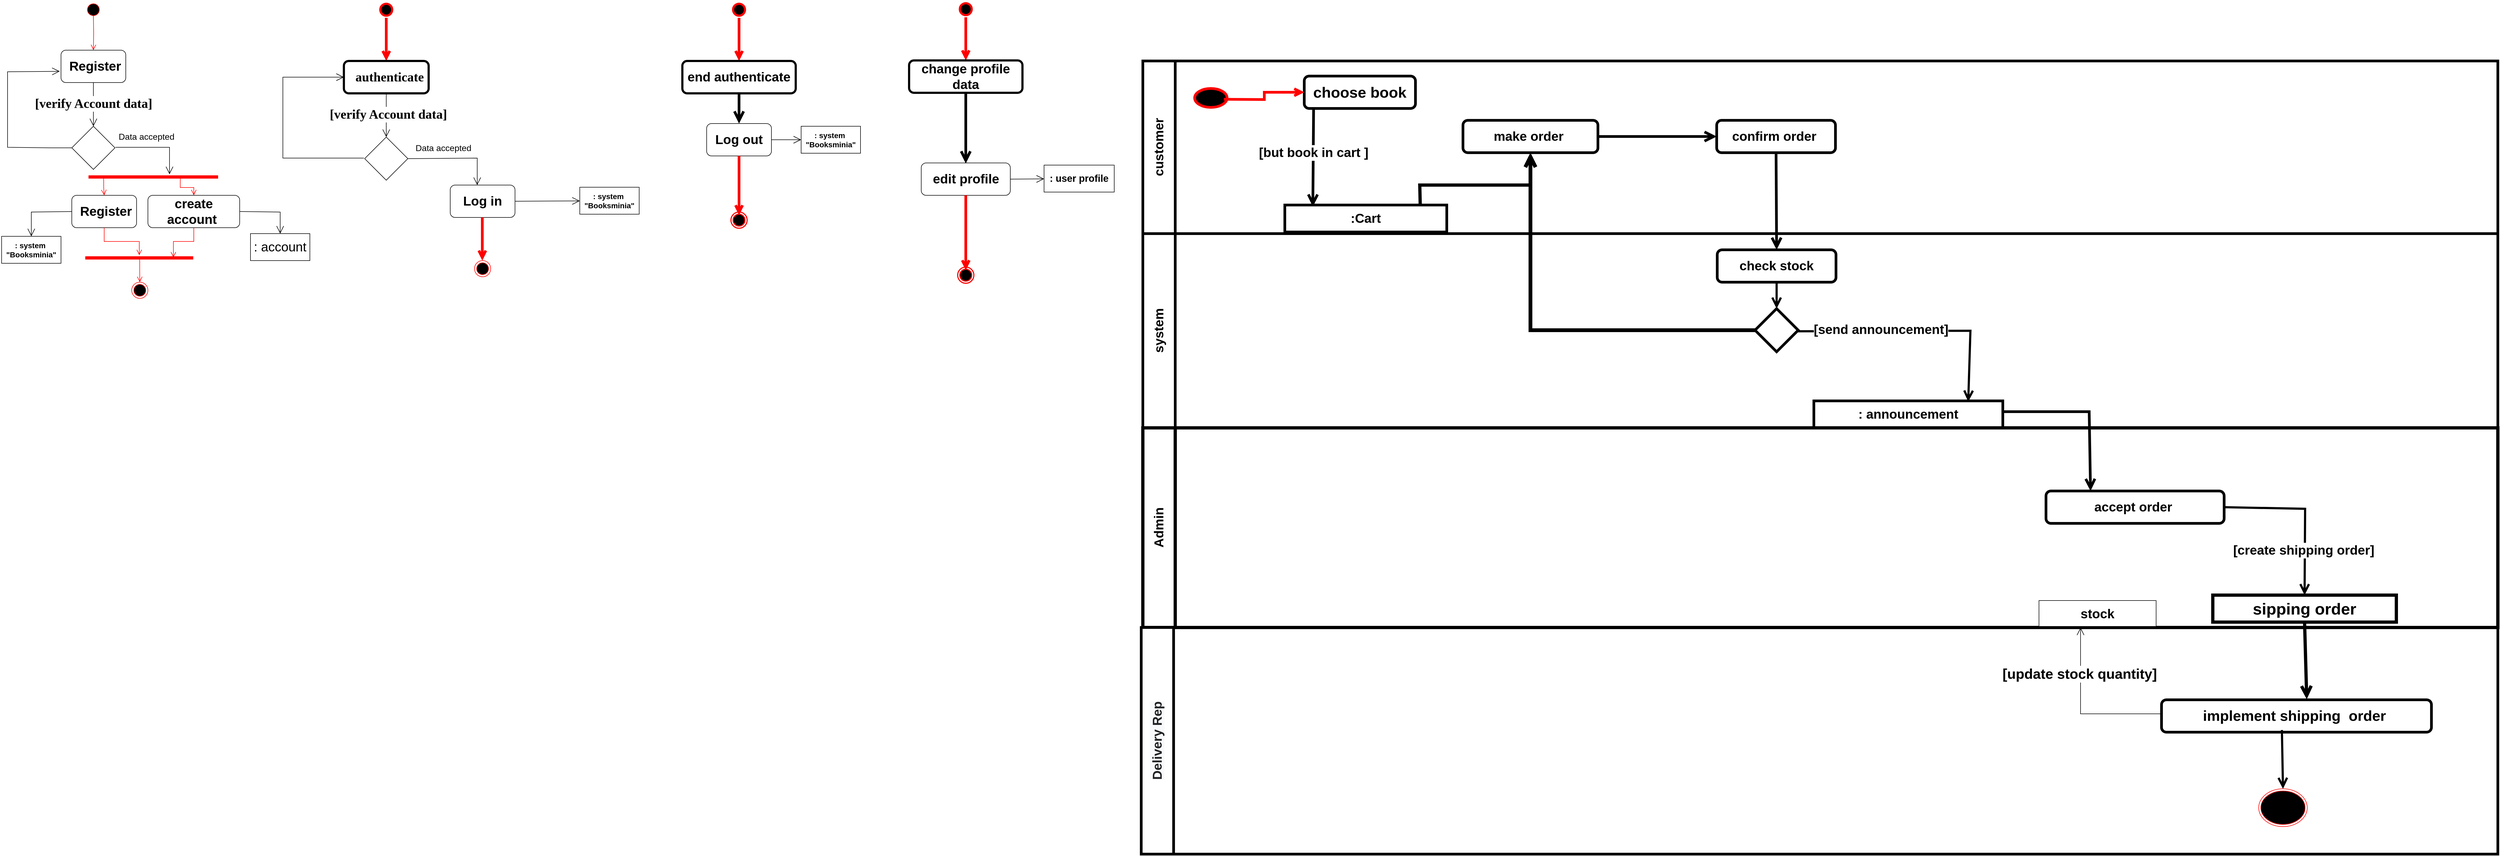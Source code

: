 <mxfile version="22.1.11" type="device">
  <diagram name="Page-1" id="DQXv4lm24J1OsD0J9Lax">
    <mxGraphModel dx="2625" dy="1413" grid="1" gridSize="10" guides="1" tooltips="1" connect="1" arrows="1" fold="1" page="1" pageScale="1" pageWidth="850" pageHeight="1100" math="0" shadow="0">
      <root>
        <mxCell id="0" />
        <mxCell id="1" parent="0" />
        <mxCell id="iGigMvfVMRgQPjahFkDG-3" value="" style="ellipse;html=1;shape=startState;fillColor=#000000;strokeColor=#ff0000;" vertex="1" parent="1">
          <mxGeometry x="464" y="80" width="30" height="30" as="geometry" />
        </mxCell>
        <mxCell id="iGigMvfVMRgQPjahFkDG-4" value="" style="edgeStyle=orthogonalEdgeStyle;html=1;verticalAlign=bottom;endArrow=open;endSize=8;strokeColor=#ff0000;rounded=0;entryX=0.5;entryY=0;entryDx=0;entryDy=0;" edge="1" parent="1" target="iGigMvfVMRgQPjahFkDG-5">
          <mxGeometry relative="1" as="geometry">
            <mxPoint x="479" y="166" as="targetPoint" />
            <mxPoint x="479" y="106" as="sourcePoint" />
          </mxGeometry>
        </mxCell>
        <mxCell id="iGigMvfVMRgQPjahFkDG-5" value="&amp;nbsp;&lt;b style=&quot;border-color: var(--border-color);&quot;&gt;&amp;nbsp;&lt;font style=&quot;font-size: 24px;&quot;&gt;Register&lt;/font&gt;&lt;/b&gt;" style="rounded=1;whiteSpace=wrap;html=1;" vertex="1" parent="1">
          <mxGeometry x="419" y="170" width="120" height="60" as="geometry" />
        </mxCell>
        <mxCell id="iGigMvfVMRgQPjahFkDG-7" value="" style="endArrow=open;endFill=1;endSize=12;html=1;rounded=0;" edge="1" parent="1" source="iGigMvfVMRgQPjahFkDG-5" target="iGigMvfVMRgQPjahFkDG-8">
          <mxGeometry width="160" relative="1" as="geometry">
            <mxPoint x="240" y="230" as="sourcePoint" />
            <mxPoint x="480" y="330" as="targetPoint" />
          </mxGeometry>
        </mxCell>
        <mxCell id="iGigMvfVMRgQPjahFkDG-9" value="&lt;b style=&quot;border-color: var(--border-color); font-size: 12px; background-color: rgb(251, 251, 251); font-family: &amp;quot;Times New Roman&amp;quot;;&quot;&gt;&lt;font style=&quot;border-color: var(--border-color); font-size: 24px;&quot;&gt;[verify Account data]&lt;/font&gt;&lt;/b&gt;" style="edgeLabel;html=1;align=center;verticalAlign=middle;resizable=0;points=[];" vertex="1" connectable="0" parent="iGigMvfVMRgQPjahFkDG-7">
          <mxGeometry x="-0.037" relative="1" as="geometry">
            <mxPoint as="offset" />
          </mxGeometry>
        </mxCell>
        <mxCell id="iGigMvfVMRgQPjahFkDG-8" value="" style="rhombus;whiteSpace=wrap;html=1;" vertex="1" parent="1">
          <mxGeometry x="439" y="311" width="80" height="80" as="geometry" />
        </mxCell>
        <mxCell id="iGigMvfVMRgQPjahFkDG-12" value="" style="endArrow=open;endFill=1;endSize=12;html=1;rounded=0;" edge="1" parent="1">
          <mxGeometry width="160" relative="1" as="geometry">
            <mxPoint x="520" y="350" as="sourcePoint" />
            <mxPoint x="620" y="400" as="targetPoint" />
            <Array as="points">
              <mxPoint x="620" y="350" />
            </Array>
          </mxGeometry>
        </mxCell>
        <mxCell id="iGigMvfVMRgQPjahFkDG-13" value="&lt;font size=&quot;3&quot;&gt;Data accepted&lt;/font&gt;" style="edgeLabel;html=1;align=center;verticalAlign=middle;resizable=0;points=[];" vertex="1" connectable="0" parent="iGigMvfVMRgQPjahFkDG-12">
          <mxGeometry x="-0.376" y="3" relative="1" as="geometry">
            <mxPoint x="10" y="-17" as="offset" />
          </mxGeometry>
        </mxCell>
        <mxCell id="iGigMvfVMRgQPjahFkDG-15" value="" style="endArrow=open;endFill=1;endSize=12;html=1;rounded=0;exitX=0;exitY=0.5;exitDx=0;exitDy=0;entryX=-0.02;entryY=0.653;entryDx=0;entryDy=0;entryPerimeter=0;" edge="1" parent="1" source="iGigMvfVMRgQPjahFkDG-8" target="iGigMvfVMRgQPjahFkDG-5">
          <mxGeometry width="160" relative="1" as="geometry">
            <mxPoint x="389" y="361" as="sourcePoint" />
            <mxPoint x="320" y="190" as="targetPoint" />
            <Array as="points">
              <mxPoint x="400" y="351" />
              <mxPoint x="320" y="350" />
              <mxPoint x="320" y="210" />
            </Array>
          </mxGeometry>
        </mxCell>
        <mxCell id="iGigMvfVMRgQPjahFkDG-18" value="" style="shape=line;html=1;strokeWidth=6;strokeColor=#ff0000;" vertex="1" parent="1">
          <mxGeometry x="470" y="400" width="240" height="10" as="geometry" />
        </mxCell>
        <mxCell id="iGigMvfVMRgQPjahFkDG-21" value="" style="edgeStyle=orthogonalEdgeStyle;html=1;verticalAlign=bottom;endArrow=open;endSize=8;strokeColor=#ff0000;rounded=0;exitX=0.708;exitY=0.8;exitDx=0;exitDy=0;exitPerimeter=0;entryX=0.5;entryY=0;entryDx=0;entryDy=0;" edge="1" source="iGigMvfVMRgQPjahFkDG-18" parent="1" target="iGigMvfVMRgQPjahFkDG-27">
          <mxGeometry relative="1" as="geometry">
            <mxPoint x="640" y="470" as="targetPoint" />
            <mxPoint x="640" y="410" as="sourcePoint" />
            <Array as="points" />
          </mxGeometry>
        </mxCell>
        <mxCell id="iGigMvfVMRgQPjahFkDG-24" value="" style="edgeStyle=orthogonalEdgeStyle;html=1;verticalAlign=bottom;endArrow=open;endSize=8;strokeColor=#ff0000;rounded=0;exitX=0.117;exitY=0.303;exitDx=0;exitDy=0;exitPerimeter=0;" edge="1" parent="1" source="iGigMvfVMRgQPjahFkDG-18" target="iGigMvfVMRgQPjahFkDG-28">
          <mxGeometry relative="1" as="geometry">
            <mxPoint x="512" y="468" as="targetPoint" />
            <mxPoint x="512" y="408" as="sourcePoint" />
          </mxGeometry>
        </mxCell>
        <mxCell id="iGigMvfVMRgQPjahFkDG-26" value="&lt;font style=&quot;font-size: 24px;&quot;&gt;: account&lt;/font&gt;" style="html=1;whiteSpace=wrap;" vertex="1" parent="1">
          <mxGeometry x="770" y="510" width="110" height="50" as="geometry" />
        </mxCell>
        <mxCell id="iGigMvfVMRgQPjahFkDG-27" value="&lt;font style=&quot;font-size: 24px;&quot;&gt;&lt;b&gt;create account&amp;nbsp;&lt;/b&gt;&lt;/font&gt;" style="rounded=1;whiteSpace=wrap;html=1;" vertex="1" parent="1">
          <mxGeometry x="580" y="439" width="170" height="60" as="geometry" />
        </mxCell>
        <mxCell id="iGigMvfVMRgQPjahFkDG-28" value="&amp;nbsp;&lt;b style=&quot;border-color: var(--border-color);&quot;&gt;&amp;nbsp;&lt;font style=&quot;border-color: var(--border-color); font-size: 24px;&quot;&gt;Register&lt;/font&gt;&lt;/b&gt;" style="rounded=1;whiteSpace=wrap;html=1;" vertex="1" parent="1">
          <mxGeometry x="439" y="439" width="120" height="60" as="geometry" />
        </mxCell>
        <mxCell id="iGigMvfVMRgQPjahFkDG-29" value="" style="endArrow=open;endFill=1;endSize=12;html=1;rounded=0;exitX=1;exitY=0.5;exitDx=0;exitDy=0;entryX=0.5;entryY=0;entryDx=0;entryDy=0;" edge="1" parent="1" source="iGigMvfVMRgQPjahFkDG-27" target="iGigMvfVMRgQPjahFkDG-26">
          <mxGeometry width="160" relative="1" as="geometry">
            <mxPoint x="720" y="460" as="sourcePoint" />
            <mxPoint x="880" y="470" as="targetPoint" />
            <Array as="points">
              <mxPoint x="825" y="470" />
            </Array>
          </mxGeometry>
        </mxCell>
        <mxCell id="iGigMvfVMRgQPjahFkDG-30" value="&lt;b&gt;&lt;font style=&quot;font-size: 14px;&quot;&gt;: system&amp;nbsp;&lt;br&gt;&quot;Booksminia&quot;&lt;/font&gt;&lt;/b&gt;" style="html=1;whiteSpace=wrap;" vertex="1" parent="1">
          <mxGeometry x="309" y="515" width="110" height="50" as="geometry" />
        </mxCell>
        <mxCell id="iGigMvfVMRgQPjahFkDG-31" value="" style="endArrow=open;endFill=1;endSize=12;html=1;rounded=0;exitX=0;exitY=0.5;exitDx=0;exitDy=0;entryX=0.5;entryY=0;entryDx=0;entryDy=0;" edge="1" parent="1" source="iGigMvfVMRgQPjahFkDG-28" target="iGigMvfVMRgQPjahFkDG-30">
          <mxGeometry width="160" relative="1" as="geometry">
            <mxPoint x="240" y="450" as="sourcePoint" />
            <mxPoint x="400" y="450" as="targetPoint" />
            <Array as="points">
              <mxPoint x="364" y="470" />
            </Array>
          </mxGeometry>
        </mxCell>
        <mxCell id="iGigMvfVMRgQPjahFkDG-32" value="" style="shape=line;html=1;strokeWidth=6;strokeColor=#ff0000;" vertex="1" parent="1">
          <mxGeometry x="464" y="550" width="200" height="10" as="geometry" />
        </mxCell>
        <mxCell id="iGigMvfVMRgQPjahFkDG-33" value="" style="edgeStyle=orthogonalEdgeStyle;html=1;verticalAlign=bottom;endArrow=open;endSize=8;strokeColor=#ff0000;rounded=0;exitX=0.5;exitY=1;exitDx=0;exitDy=0;" edge="1" source="iGigMvfVMRgQPjahFkDG-28" parent="1" target="iGigMvfVMRgQPjahFkDG-32">
          <mxGeometry relative="1" as="geometry">
            <mxPoint x="500" y="575" as="targetPoint" />
            <mxPoint x="500" y="505" as="sourcePoint" />
          </mxGeometry>
        </mxCell>
        <mxCell id="iGigMvfVMRgQPjahFkDG-35" value="" style="edgeStyle=orthogonalEdgeStyle;html=1;verticalAlign=bottom;endArrow=open;endSize=8;strokeColor=#ff0000;rounded=0;entryX=0.816;entryY=0.421;entryDx=0;entryDy=0;entryPerimeter=0;" edge="1" parent="1" source="iGigMvfVMRgQPjahFkDG-27" target="iGigMvfVMRgQPjahFkDG-32">
          <mxGeometry relative="1" as="geometry">
            <mxPoint x="630" y="575" as="targetPoint" />
            <mxPoint x="630" y="505" as="sourcePoint" />
          </mxGeometry>
        </mxCell>
        <mxCell id="iGigMvfVMRgQPjahFkDG-36" value="" style="edgeStyle=orthogonalEdgeStyle;html=1;verticalAlign=bottom;endArrow=open;endSize=8;strokeColor=#ff0000;rounded=0;entryX=0.5;entryY=0;entryDx=0;entryDy=0;exitX=0.504;exitY=0.421;exitDx=0;exitDy=0;exitPerimeter=0;" edge="1" parent="1" source="iGigMvfVMRgQPjahFkDG-32" target="iGigMvfVMRgQPjahFkDG-37">
          <mxGeometry relative="1" as="geometry">
            <mxPoint x="564" y="630" as="targetPoint" />
            <mxPoint x="584" y="580" as="sourcePoint" />
          </mxGeometry>
        </mxCell>
        <mxCell id="iGigMvfVMRgQPjahFkDG-37" value="" style="ellipse;html=1;shape=endState;fillColor=#000000;strokeColor=#ff0000;" vertex="1" parent="1">
          <mxGeometry x="550" y="600" width="30" height="30" as="geometry" />
        </mxCell>
        <mxCell id="iGigMvfVMRgQPjahFkDG-38" value="" style="ellipse;html=1;shape=startState;fillColor=#000000;strokeColor=#ff0000;strokeWidth=4;" vertex="1" parent="1">
          <mxGeometry x="1006.5" y="80" width="30" height="30" as="geometry" />
        </mxCell>
        <mxCell id="iGigMvfVMRgQPjahFkDG-39" value="" style="edgeStyle=orthogonalEdgeStyle;html=1;verticalAlign=bottom;endArrow=open;endSize=8;strokeColor=#ff0000;rounded=0;strokeWidth=5;exitX=0.5;exitY=1;exitDx=0;exitDy=0;" edge="1" source="iGigMvfVMRgQPjahFkDG-38" parent="1" target="iGigMvfVMRgQPjahFkDG-41">
          <mxGeometry relative="1" as="geometry">
            <mxPoint x="1003" y="190" as="targetPoint" />
            <mxPoint x="1003" y="130" as="sourcePoint" />
          </mxGeometry>
        </mxCell>
        <mxCell id="iGigMvfVMRgQPjahFkDG-41" value="&lt;font style=&quot;font-size: 24px;&quot;&gt;&amp;nbsp;&lt;b style=&quot;border-color: var(--border-color);&quot;&gt;&lt;span style=&quot;border-color: var(--border-color); font-family: &amp;quot;Times New Roman&amp;quot;; letter-spacing: 0pt;&quot;&gt;&amp;nbsp;&lt;/span&gt;&lt;/b&gt;&lt;b style=&quot;border-color: var(--border-color);&quot;&gt;&lt;span style=&quot;border-color: var(--border-color); font-family: &amp;quot;Times New Roman&amp;quot;; letter-spacing: 0pt;&quot;&gt;authenticate&lt;/span&gt;&lt;/b&gt;&lt;/font&gt;" style="rounded=1;whiteSpace=wrap;html=1;strokeWidth=4;" vertex="1" parent="1">
          <mxGeometry x="943" y="190" width="157" height="60" as="geometry" />
        </mxCell>
        <mxCell id="iGigMvfVMRgQPjahFkDG-42" value="&lt;font style=&quot;font-size: 24px;&quot;&gt;&lt;b&gt;Log in&lt;/b&gt;&lt;/font&gt;" style="rounded=1;whiteSpace=wrap;html=1;" vertex="1" parent="1">
          <mxGeometry x="1140" y="420" width="120" height="60" as="geometry" />
        </mxCell>
        <mxCell id="iGigMvfVMRgQPjahFkDG-45" value="" style="rhombus;whiteSpace=wrap;html=1;" vertex="1" parent="1">
          <mxGeometry x="981.5" y="331" width="80" height="80" as="geometry" />
        </mxCell>
        <mxCell id="iGigMvfVMRgQPjahFkDG-46" value="" style="endArrow=open;endFill=1;endSize=12;html=1;rounded=0;exitX=1;exitY=0.5;exitDx=0;exitDy=0;" edge="1" parent="1" source="iGigMvfVMRgQPjahFkDG-45">
          <mxGeometry width="160" relative="1" as="geometry">
            <mxPoint x="1090" y="370.0" as="sourcePoint" />
            <mxPoint x="1190" y="420.0" as="targetPoint" />
            <Array as="points">
              <mxPoint x="1190" y="370.0" />
            </Array>
          </mxGeometry>
        </mxCell>
        <mxCell id="iGigMvfVMRgQPjahFkDG-47" value="&lt;font size=&quot;3&quot;&gt;Data accepted&lt;/font&gt;" style="edgeLabel;html=1;align=center;verticalAlign=middle;resizable=0;points=[];" vertex="1" connectable="0" parent="iGigMvfVMRgQPjahFkDG-46">
          <mxGeometry x="-0.376" y="3" relative="1" as="geometry">
            <mxPoint x="10" y="-17" as="offset" />
          </mxGeometry>
        </mxCell>
        <mxCell id="iGigMvfVMRgQPjahFkDG-51" value="&lt;b&gt;&lt;font style=&quot;font-size: 14px;&quot;&gt;: system&amp;nbsp;&lt;br&gt;&quot;Booksminia&quot;&lt;/font&gt;&lt;/b&gt;" style="html=1;whiteSpace=wrap;" vertex="1" parent="1">
          <mxGeometry x="1380" y="424.0" width="110" height="50" as="geometry" />
        </mxCell>
        <mxCell id="iGigMvfVMRgQPjahFkDG-52" value="" style="endArrow=open;endFill=1;endSize=12;html=1;rounded=0;exitX=1;exitY=0.5;exitDx=0;exitDy=0;" edge="1" parent="1" source="iGigMvfVMRgQPjahFkDG-42" target="iGigMvfVMRgQPjahFkDG-51">
          <mxGeometry width="160" relative="1" as="geometry">
            <mxPoint x="750" y="549" as="sourcePoint" />
            <mxPoint x="961" y="485.59" as="targetPoint" />
            <Array as="points" />
          </mxGeometry>
        </mxCell>
        <mxCell id="iGigMvfVMRgQPjahFkDG-57" value="" style="ellipse;html=1;shape=endState;fillColor=#000000;strokeColor=#ff0000;" vertex="1" parent="1">
          <mxGeometry x="1185" y="560.0" width="30" height="30" as="geometry" />
        </mxCell>
        <mxCell id="iGigMvfVMRgQPjahFkDG-59" value="" style="endArrow=open;endFill=1;endSize=12;html=1;rounded=0;exitX=0.5;exitY=1;exitDx=0;exitDy=0;entryX=0.5;entryY=0;entryDx=0;entryDy=0;" edge="1" parent="1" source="iGigMvfVMRgQPjahFkDG-41" target="iGigMvfVMRgQPjahFkDG-45">
          <mxGeometry width="160" relative="1" as="geometry">
            <mxPoint x="670" y="380" as="sourcePoint" />
            <mxPoint x="830" y="380" as="targetPoint" />
          </mxGeometry>
        </mxCell>
        <mxCell id="iGigMvfVMRgQPjahFkDG-60" value="&lt;b style=&quot;border-color: var(--border-color); font-size: 12px; background-color: rgb(251, 251, 251); font-family: &amp;quot;Times New Roman&amp;quot;;&quot;&gt;&lt;font style=&quot;border-color: var(--border-color); font-size: 24px;&quot;&gt;[verify Account data]&lt;/font&gt;&lt;/b&gt;" style="edgeLabel;html=1;align=center;verticalAlign=middle;resizable=0;points=[];" vertex="1" connectable="0" parent="iGigMvfVMRgQPjahFkDG-59">
          <mxGeometry x="-0.025" y="3" relative="1" as="geometry">
            <mxPoint y="-1" as="offset" />
          </mxGeometry>
        </mxCell>
        <mxCell id="iGigMvfVMRgQPjahFkDG-61" value="" style="edgeStyle=orthogonalEdgeStyle;html=1;verticalAlign=bottom;endArrow=open;endSize=8;strokeColor=#ff0000;rounded=0;strokeWidth=5;exitX=0.5;exitY=1;exitDx=0;exitDy=0;" edge="1" parent="1">
          <mxGeometry relative="1" as="geometry">
            <mxPoint x="1199.41" y="560" as="targetPoint" />
            <mxPoint x="1199.41" y="480" as="sourcePoint" />
          </mxGeometry>
        </mxCell>
        <mxCell id="iGigMvfVMRgQPjahFkDG-62" value="" style="endArrow=open;endFill=1;endSize=12;html=1;rounded=0;entryX=0;entryY=0.5;entryDx=0;entryDy=0;" edge="1" parent="1" target="iGigMvfVMRgQPjahFkDG-41">
          <mxGeometry width="160" relative="1" as="geometry">
            <mxPoint x="980" y="370" as="sourcePoint" />
            <mxPoint x="880" y="490" as="targetPoint" />
            <Array as="points">
              <mxPoint x="830" y="370" />
              <mxPoint x="830" y="220" />
            </Array>
          </mxGeometry>
        </mxCell>
        <mxCell id="iGigMvfVMRgQPjahFkDG-63" value="" style="ellipse;html=1;shape=startState;fillColor=#000000;strokeColor=#ff0000;strokeWidth=4;" vertex="1" parent="1">
          <mxGeometry x="1660" y="80" width="30" height="30" as="geometry" />
        </mxCell>
        <mxCell id="iGigMvfVMRgQPjahFkDG-64" value="" style="edgeStyle=orthogonalEdgeStyle;html=1;verticalAlign=bottom;endArrow=open;endSize=8;strokeColor=#ff0000;rounded=0;strokeWidth=5;exitX=0.5;exitY=1;exitDx=0;exitDy=0;" edge="1" parent="1" source="iGigMvfVMRgQPjahFkDG-63" target="iGigMvfVMRgQPjahFkDG-65">
          <mxGeometry relative="1" as="geometry">
            <mxPoint x="1653" y="190" as="targetPoint" />
            <mxPoint x="1653" y="130" as="sourcePoint" />
          </mxGeometry>
        </mxCell>
        <mxCell id="iGigMvfVMRgQPjahFkDG-65" value="&lt;font face=&quot;Helvetica&quot; style=&quot;font-size: 24px;&quot;&gt;&lt;b&gt;end&amp;nbsp;&lt;span style=&quot;border-color: var(--border-color);&quot;&gt;&lt;span style=&quot;border-color: var(--border-color); letter-spacing: 0pt;&quot;&gt;authenticate&lt;/span&gt;&lt;/span&gt;&lt;/b&gt;&lt;/font&gt;" style="rounded=1;whiteSpace=wrap;html=1;strokeWidth=4;" vertex="1" parent="1">
          <mxGeometry x="1570" y="190" width="210" height="60" as="geometry" />
        </mxCell>
        <mxCell id="iGigMvfVMRgQPjahFkDG-66" value="&lt;font style=&quot;font-size: 24px;&quot;&gt;&lt;b&gt;Log out&lt;/b&gt;&lt;/font&gt;" style="rounded=1;whiteSpace=wrap;html=1;" vertex="1" parent="1">
          <mxGeometry x="1615" y="306" width="120" height="60" as="geometry" />
        </mxCell>
        <mxCell id="iGigMvfVMRgQPjahFkDG-70" value="&lt;b&gt;&lt;font style=&quot;font-size: 14px;&quot;&gt;: system&amp;nbsp;&lt;br&gt;&quot;Booksminia&quot;&lt;/font&gt;&lt;/b&gt;" style="html=1;whiteSpace=wrap;" vertex="1" parent="1">
          <mxGeometry x="1790" y="311.0" width="110" height="50" as="geometry" />
        </mxCell>
        <mxCell id="iGigMvfVMRgQPjahFkDG-71" value="" style="endArrow=open;endFill=1;endSize=12;html=1;rounded=0;exitX=1;exitY=0.5;exitDx=0;exitDy=0;" edge="1" parent="1" source="iGigMvfVMRgQPjahFkDG-66" target="iGigMvfVMRgQPjahFkDG-70">
          <mxGeometry width="160" relative="1" as="geometry">
            <mxPoint x="1395" y="525" as="sourcePoint" />
            <mxPoint x="1606" y="461.59" as="targetPoint" />
            <Array as="points" />
          </mxGeometry>
        </mxCell>
        <mxCell id="iGigMvfVMRgQPjahFkDG-72" value="" style="ellipse;html=1;shape=endState;fillColor=#000000;strokeColor=#ff0000;strokeWidth=2;" vertex="1" parent="1">
          <mxGeometry x="1660" y="470.0" width="30" height="30" as="geometry" />
        </mxCell>
        <mxCell id="iGigMvfVMRgQPjahFkDG-73" value="" style="endArrow=open;endFill=1;endSize=12;html=1;rounded=0;exitX=0.5;exitY=1;exitDx=0;exitDy=0;entryX=0.5;entryY=0;entryDx=0;entryDy=0;strokeWidth=5;" edge="1" parent="1" source="iGigMvfVMRgQPjahFkDG-65" target="iGigMvfVMRgQPjahFkDG-66">
          <mxGeometry width="160" relative="1" as="geometry">
            <mxPoint x="1320" y="380" as="sourcePoint" />
            <mxPoint x="1671.5" y="331" as="targetPoint" />
            <Array as="points" />
          </mxGeometry>
        </mxCell>
        <mxCell id="iGigMvfVMRgQPjahFkDG-75" value="" style="edgeStyle=orthogonalEdgeStyle;html=1;verticalAlign=bottom;endArrow=open;endSize=8;strokeColor=#ff0000;rounded=0;strokeWidth=5;exitX=0.5;exitY=1;exitDx=0;exitDy=0;" edge="1" parent="1" source="iGigMvfVMRgQPjahFkDG-66">
          <mxGeometry relative="1" as="geometry">
            <mxPoint x="1675" y="476" as="targetPoint" />
            <mxPoint x="1844.41" y="456" as="sourcePoint" />
            <Array as="points">
              <mxPoint x="1675" y="466" />
            </Array>
          </mxGeometry>
        </mxCell>
        <mxCell id="iGigMvfVMRgQPjahFkDG-78" value="" style="ellipse;html=1;shape=startState;fillColor=#000000;strokeColor=#ff0000;strokeWidth=4;" vertex="1" parent="1">
          <mxGeometry x="2080" y="79" width="30" height="30" as="geometry" />
        </mxCell>
        <mxCell id="iGigMvfVMRgQPjahFkDG-79" value="" style="edgeStyle=orthogonalEdgeStyle;html=1;verticalAlign=bottom;endArrow=open;endSize=8;strokeColor=#ff0000;rounded=0;strokeWidth=5;exitX=0.5;exitY=1;exitDx=0;exitDy=0;" edge="1" parent="1" source="iGigMvfVMRgQPjahFkDG-78" target="iGigMvfVMRgQPjahFkDG-80">
          <mxGeometry relative="1" as="geometry">
            <mxPoint x="2073" y="189" as="targetPoint" />
            <mxPoint x="2073" y="129" as="sourcePoint" />
          </mxGeometry>
        </mxCell>
        <mxCell id="iGigMvfVMRgQPjahFkDG-80" value="&lt;font style=&quot;font-size: 24px;&quot;&gt;&lt;b&gt;change profile data&lt;/b&gt;&lt;/font&gt;" style="rounded=1;whiteSpace=wrap;html=1;strokeWidth=4;" vertex="1" parent="1">
          <mxGeometry x="1990" y="189" width="210" height="60" as="geometry" />
        </mxCell>
        <mxCell id="iGigMvfVMRgQPjahFkDG-81" value="&lt;b style=&quot;border-color: var(--border-color); font-size: 24px;&quot;&gt;edit profile&lt;/b&gt;" style="rounded=1;whiteSpace=wrap;html=1;" vertex="1" parent="1">
          <mxGeometry x="2012.5" y="379" width="165" height="60" as="geometry" />
        </mxCell>
        <mxCell id="iGigMvfVMRgQPjahFkDG-82" value="&lt;b style=&quot;&quot;&gt;&lt;font style=&quot;font-size: 18px;&quot;&gt;: user profile&lt;/font&gt;&lt;/b&gt;" style="html=1;whiteSpace=wrap;" vertex="1" parent="1">
          <mxGeometry x="2240" y="383" width="130" height="50" as="geometry" />
        </mxCell>
        <mxCell id="iGigMvfVMRgQPjahFkDG-83" value="" style="endArrow=open;endFill=1;endSize=12;html=1;rounded=0;exitX=1;exitY=0.5;exitDx=0;exitDy=0;" edge="1" parent="1" source="iGigMvfVMRgQPjahFkDG-81" target="iGigMvfVMRgQPjahFkDG-82">
          <mxGeometry width="160" relative="1" as="geometry">
            <mxPoint x="1815" y="627" as="sourcePoint" />
            <mxPoint x="2026" y="563.59" as="targetPoint" />
            <Array as="points" />
          </mxGeometry>
        </mxCell>
        <mxCell id="iGigMvfVMRgQPjahFkDG-84" value="" style="ellipse;html=1;shape=endState;fillColor=#000000;strokeColor=#ff0000;strokeWidth=2;" vertex="1" parent="1">
          <mxGeometry x="2080" y="572.0" width="30" height="30" as="geometry" />
        </mxCell>
        <mxCell id="iGigMvfVMRgQPjahFkDG-85" value="" style="endArrow=open;endFill=1;endSize=12;html=1;rounded=0;exitX=0.5;exitY=1;exitDx=0;exitDy=0;strokeWidth=5;" edge="1" parent="1" source="iGigMvfVMRgQPjahFkDG-80">
          <mxGeometry width="160" relative="1" as="geometry">
            <mxPoint x="1740" y="379" as="sourcePoint" />
            <mxPoint x="2095" y="380" as="targetPoint" />
            <Array as="points" />
          </mxGeometry>
        </mxCell>
        <mxCell id="iGigMvfVMRgQPjahFkDG-86" value="" style="edgeStyle=orthogonalEdgeStyle;html=1;verticalAlign=bottom;endArrow=open;endSize=8;strokeColor=#ff0000;rounded=0;strokeWidth=5;exitX=0.5;exitY=1;exitDx=0;exitDy=0;" edge="1" parent="1" source="iGigMvfVMRgQPjahFkDG-81">
          <mxGeometry relative="1" as="geometry">
            <mxPoint x="2095" y="578" as="targetPoint" />
            <mxPoint x="2264.41" y="558" as="sourcePoint" />
            <Array as="points">
              <mxPoint x="2095" y="568" />
            </Array>
          </mxGeometry>
        </mxCell>
        <mxCell id="iGigMvfVMRgQPjahFkDG-88" value="" style="swimlane;childLayout=stackLayout;resizeParent=1;resizeParentMax=0;horizontal=1;startSize=0;horizontalStack=0;html=1;strokeWidth=5;" vertex="1" parent="1">
          <mxGeometry x="2423" y="190" width="2510" height="1050" as="geometry">
            <mxRectangle x="60" y="50" width="50" height="40" as="alternateBounds" />
          </mxGeometry>
        </mxCell>
        <mxCell id="iGigMvfVMRgQPjahFkDG-89" value="&lt;font style=&quot;font-size: 24px;&quot;&gt;customer&lt;/font&gt;" style="swimlane;startSize=60;horizontal=0;html=1;strokeWidth=5;" vertex="1" parent="iGigMvfVMRgQPjahFkDG-88">
          <mxGeometry width="2510" height="320" as="geometry" />
        </mxCell>
        <mxCell id="iGigMvfVMRgQPjahFkDG-90" value="&lt;span style=&quot;font-size: 28px;&quot;&gt;&lt;b&gt;choose book&lt;/b&gt;&lt;/span&gt;" style="rounded=1;whiteSpace=wrap;html=1;strokeWidth=5;" vertex="1" parent="iGigMvfVMRgQPjahFkDG-89">
          <mxGeometry x="299" y="28" width="206" height="60" as="geometry" />
        </mxCell>
        <mxCell id="iGigMvfVMRgQPjahFkDG-91" value="" style="ellipse;html=1;shape=startState;fillColor=#000000;strokeColor=#ff0000;strokeWidth=5;" vertex="1" parent="iGigMvfVMRgQPjahFkDG-89">
          <mxGeometry x="92" y="47" width="68" height="43" as="geometry" />
        </mxCell>
        <mxCell id="iGigMvfVMRgQPjahFkDG-92" value="" style="edgeStyle=orthogonalEdgeStyle;html=1;verticalAlign=bottom;endArrow=open;endSize=8;strokeColor=#ff0000;rounded=0;strokeWidth=5;entryX=0;entryY=0.5;entryDx=0;entryDy=0;" edge="1" parent="iGigMvfVMRgQPjahFkDG-89" target="iGigMvfVMRgQPjahFkDG-90">
          <mxGeometry relative="1" as="geometry">
            <mxPoint x="252" y="63" as="targetPoint" />
            <mxPoint x="150" y="71" as="sourcePoint" />
          </mxGeometry>
        </mxCell>
        <mxCell id="iGigMvfVMRgQPjahFkDG-93" value="" style="endArrow=open;endFill=1;endSize=12;html=1;rounded=0;exitX=0.084;exitY=1.022;exitDx=0;exitDy=0;exitPerimeter=0;strokeWidth=5;entryX=0.173;entryY=0.06;entryDx=0;entryDy=0;entryPerimeter=0;" edge="1" parent="iGigMvfVMRgQPjahFkDG-89" source="iGigMvfVMRgQPjahFkDG-90" target="iGigMvfVMRgQPjahFkDG-95">
          <mxGeometry width="160" relative="1" as="geometry">
            <mxPoint x="513.0" y="81" as="sourcePoint" />
            <mxPoint x="313" y="150" as="targetPoint" />
          </mxGeometry>
        </mxCell>
        <mxCell id="iGigMvfVMRgQPjahFkDG-94" value="&lt;font style=&quot;font-size: 24px;&quot;&gt;&lt;b&gt;[but book in cart ]&lt;/b&gt;&lt;/font&gt;" style="edgeLabel;html=1;align=center;verticalAlign=middle;resizable=0;points=[];" vertex="1" connectable="0" parent="iGigMvfVMRgQPjahFkDG-93">
          <mxGeometry x="-0.115" y="-1" relative="1" as="geometry">
            <mxPoint x="1" as="offset" />
          </mxGeometry>
        </mxCell>
        <mxCell id="iGigMvfVMRgQPjahFkDG-95" value="&lt;font style=&quot;font-size: 24px;&quot;&gt;&lt;b style=&quot;&quot;&gt;:Cart&lt;/b&gt;&lt;/font&gt;" style="html=1;whiteSpace=wrap;strokeWidth=5;" vertex="1" parent="iGigMvfVMRgQPjahFkDG-89">
          <mxGeometry x="263" y="267" width="300" height="50" as="geometry" />
        </mxCell>
        <mxCell id="iGigMvfVMRgQPjahFkDG-96" value="&lt;font style=&quot;font-size: 24px;&quot;&gt;&lt;b&gt;make order&amp;nbsp;&lt;/b&gt;&lt;/font&gt;" style="rounded=1;whiteSpace=wrap;html=1;strokeWidth=5;" vertex="1" parent="iGigMvfVMRgQPjahFkDG-89">
          <mxGeometry x="593" y="110" width="250" height="60" as="geometry" />
        </mxCell>
        <mxCell id="iGigMvfVMRgQPjahFkDG-97" value="" style="endArrow=open;endFill=1;endSize=12;html=1;rounded=0;entryX=0.5;entryY=1;entryDx=0;entryDy=0;exitX=0.836;exitY=-0.02;exitDx=0;exitDy=0;exitPerimeter=0;strokeWidth=6;" edge="1" parent="iGigMvfVMRgQPjahFkDG-89" source="iGigMvfVMRgQPjahFkDG-95" target="iGigMvfVMRgQPjahFkDG-96">
          <mxGeometry width="160" relative="1" as="geometry">
            <mxPoint x="523" y="260" as="sourcePoint" />
            <mxPoint x="713" y="200" as="targetPoint" />
            <Array as="points">
              <mxPoint x="513" y="230" />
              <mxPoint x="718" y="230" />
            </Array>
          </mxGeometry>
        </mxCell>
        <mxCell id="iGigMvfVMRgQPjahFkDG-98" value="&lt;b style=&quot;border-color: var(--border-color); font-size: 24px;&quot;&gt;confirm&amp;nbsp;order&amp;nbsp;&lt;/b&gt;" style="rounded=1;whiteSpace=wrap;html=1;strokeWidth=5;" vertex="1" parent="iGigMvfVMRgQPjahFkDG-89">
          <mxGeometry x="1063" y="110" width="220" height="60" as="geometry" />
        </mxCell>
        <mxCell id="iGigMvfVMRgQPjahFkDG-99" value="" style="endArrow=open;endFill=1;endSize=12;html=1;rounded=0;exitX=1;exitY=0.5;exitDx=0;exitDy=0;entryX=0;entryY=0.5;entryDx=0;entryDy=0;strokeWidth=5;" edge="1" parent="iGigMvfVMRgQPjahFkDG-89" source="iGigMvfVMRgQPjahFkDG-96" target="iGigMvfVMRgQPjahFkDG-98">
          <mxGeometry width="160" relative="1" as="geometry">
            <mxPoint x="903" y="210" as="sourcePoint" />
            <mxPoint x="1063" y="210" as="targetPoint" />
          </mxGeometry>
        </mxCell>
        <mxCell id="iGigMvfVMRgQPjahFkDG-100" value="&lt;span style=&quot;font-size: 24px;&quot;&gt;system&lt;/span&gt;" style="swimlane;startSize=60;horizontal=0;html=1;strokeWidth=5;" vertex="1" parent="iGigMvfVMRgQPjahFkDG-88">
          <mxGeometry y="320" width="2510" height="360" as="geometry" />
        </mxCell>
        <mxCell id="iGigMvfVMRgQPjahFkDG-101" value="&lt;span style=&quot;font-size: 24px;&quot;&gt;&lt;b&gt;check stock&lt;/b&gt;&lt;/span&gt;" style="rounded=1;whiteSpace=wrap;html=1;strokeWidth=5;" vertex="1" parent="iGigMvfVMRgQPjahFkDG-100">
          <mxGeometry x="1064" y="30" width="220" height="60" as="geometry" />
        </mxCell>
        <mxCell id="iGigMvfVMRgQPjahFkDG-102" value="" style="rhombus;whiteSpace=wrap;html=1;strokeWidth=5;" vertex="1" parent="iGigMvfVMRgQPjahFkDG-100">
          <mxGeometry x="1134" y="139" width="80" height="80" as="geometry" />
        </mxCell>
        <mxCell id="iGigMvfVMRgQPjahFkDG-103" value="" style="endArrow=open;endFill=1;endSize=12;html=1;rounded=0;exitX=0.5;exitY=1;exitDx=0;exitDy=0;strokeWidth=4;" edge="1" parent="iGigMvfVMRgQPjahFkDG-100" source="iGigMvfVMRgQPjahFkDG-101" target="iGigMvfVMRgQPjahFkDG-102">
          <mxGeometry width="160" relative="1" as="geometry">
            <mxPoint x="783" y="130" as="sourcePoint" />
            <mxPoint x="943" y="130" as="targetPoint" />
          </mxGeometry>
        </mxCell>
        <mxCell id="iGigMvfVMRgQPjahFkDG-104" value="" style="endArrow=open;endFill=1;endSize=12;html=1;rounded=0;strokeWidth=4;entryX=0.817;entryY=0.027;entryDx=0;entryDy=0;entryPerimeter=0;" edge="1" parent="iGigMvfVMRgQPjahFkDG-100" target="iGigMvfVMRgQPjahFkDG-106">
          <mxGeometry width="160" relative="1" as="geometry">
            <mxPoint x="1213" y="181" as="sourcePoint" />
            <mxPoint x="1373" y="181" as="targetPoint" />
            <Array as="points">
              <mxPoint x="1533" y="180" />
            </Array>
          </mxGeometry>
        </mxCell>
        <mxCell id="iGigMvfVMRgQPjahFkDG-105" value="&lt;font style=&quot;font-size: 24px;&quot;&gt;&lt;b&gt;[send announcement]&lt;/b&gt;&lt;/font&gt;" style="edgeLabel;html=1;align=center;verticalAlign=middle;resizable=0;points=[];" vertex="1" connectable="0" parent="iGigMvfVMRgQPjahFkDG-104">
          <mxGeometry x="-0.318" y="3" relative="1" as="geometry">
            <mxPoint as="offset" />
          </mxGeometry>
        </mxCell>
        <mxCell id="iGigMvfVMRgQPjahFkDG-106" value="&lt;font style=&quot;font-size: 24px;&quot;&gt;&lt;b&gt;: announcement&lt;/b&gt;&lt;/font&gt;" style="html=1;whiteSpace=wrap;strokeWidth=5;" vertex="1" parent="iGigMvfVMRgQPjahFkDG-100">
          <mxGeometry x="1243" y="310" width="350" height="50" as="geometry" />
        </mxCell>
        <mxCell id="iGigMvfVMRgQPjahFkDG-107" value="" style="endArrow=open;endFill=1;endSize=12;html=1;rounded=0;entryX=0.25;entryY=0;entryDx=0;entryDy=0;strokeWidth=5;" edge="1" parent="iGigMvfVMRgQPjahFkDG-100" target="iGigMvfVMRgQPjahFkDG-110">
          <mxGeometry width="160" relative="1" as="geometry">
            <mxPoint x="1593" y="330" as="sourcePoint" />
            <mxPoint x="1713" y="450" as="targetPoint" />
            <Array as="points">
              <mxPoint x="1753" y="330" />
            </Array>
          </mxGeometry>
        </mxCell>
        <mxCell id="iGigMvfVMRgQPjahFkDG-108" value="" style="endArrow=open;endFill=1;endSize=12;html=1;rounded=0;exitX=0.5;exitY=1;exitDx=0;exitDy=0;entryX=0.5;entryY=0;entryDx=0;entryDy=0;strokeWidth=5;" edge="1" parent="iGigMvfVMRgQPjahFkDG-88" source="iGigMvfVMRgQPjahFkDG-98" target="iGigMvfVMRgQPjahFkDG-101">
          <mxGeometry width="160" relative="1" as="geometry">
            <mxPoint x="853" y="150" as="sourcePoint" />
            <mxPoint x="1073" y="150" as="targetPoint" />
          </mxGeometry>
        </mxCell>
        <mxCell id="iGigMvfVMRgQPjahFkDG-109" value="&lt;font style=&quot;font-size: 24px;&quot;&gt;Admin&lt;/font&gt;" style="swimlane;startSize=60;horizontal=0;html=1;strokeWidth=6;swimlaneFillColor=none;align=center;" vertex="1" parent="iGigMvfVMRgQPjahFkDG-88">
          <mxGeometry y="680" width="2510" height="370" as="geometry" />
        </mxCell>
        <mxCell id="iGigMvfVMRgQPjahFkDG-110" value="&lt;font style=&quot;font-size: 24px;&quot;&gt;&lt;b&gt;accept order&amp;nbsp;&lt;/b&gt;&lt;/font&gt;" style="rounded=1;whiteSpace=wrap;html=1;strokeWidth=5;" vertex="1" parent="iGigMvfVMRgQPjahFkDG-109">
          <mxGeometry x="1673" y="117" width="330" height="60" as="geometry" />
        </mxCell>
        <mxCell id="iGigMvfVMRgQPjahFkDG-111" value="&lt;font style=&quot;font-size: 30px;&quot;&gt;&lt;b&gt;sipping order&lt;/b&gt;&lt;/font&gt;" style="html=1;whiteSpace=wrap;strokeWidth=6;" vertex="1" parent="iGigMvfVMRgQPjahFkDG-109">
          <mxGeometry x="1982" y="310" width="340" height="50" as="geometry" />
        </mxCell>
        <mxCell id="iGigMvfVMRgQPjahFkDG-112" value="" style="endArrow=open;endFill=1;endSize=12;html=1;rounded=0;exitX=1;exitY=0.5;exitDx=0;exitDy=0;entryX=0.5;entryY=0;entryDx=0;entryDy=0;strokeWidth=4;" edge="1" parent="iGigMvfVMRgQPjahFkDG-109" source="iGigMvfVMRgQPjahFkDG-110" target="iGigMvfVMRgQPjahFkDG-111">
          <mxGeometry width="160" relative="1" as="geometry">
            <mxPoint x="1523" y="260" as="sourcePoint" />
            <mxPoint x="1683" y="260" as="targetPoint" />
            <Array as="points">
              <mxPoint x="2153" y="150" />
            </Array>
          </mxGeometry>
        </mxCell>
        <mxCell id="iGigMvfVMRgQPjahFkDG-113" value="&lt;font style=&quot;font-size: 24px;&quot;&gt;&lt;b&gt;[create shipping order]&lt;/b&gt;&lt;/font&gt;" style="edgeLabel;html=1;align=center;verticalAlign=middle;resizable=0;points=[];" vertex="1" connectable="0" parent="iGigMvfVMRgQPjahFkDG-112">
          <mxGeometry x="0.467" y="-3" relative="1" as="geometry">
            <mxPoint y="-1" as="offset" />
          </mxGeometry>
        </mxCell>
        <mxCell id="iGigMvfVMRgQPjahFkDG-120" value="&lt;font style=&quot;font-size: 24px;&quot;&gt;&lt;b&gt;stock&lt;/b&gt;&lt;/font&gt;" style="html=1;whiteSpace=wrap;" vertex="1" parent="iGigMvfVMRgQPjahFkDG-109">
          <mxGeometry x="1660" y="320" width="217" height="50" as="geometry" />
        </mxCell>
        <mxCell id="iGigMvfVMRgQPjahFkDG-114" value="" style="endArrow=open;endFill=1;endSize=12;html=1;rounded=0;exitX=0;exitY=0.5;exitDx=0;exitDy=0;strokeWidth=7;" edge="1" parent="iGigMvfVMRgQPjahFkDG-88" source="iGigMvfVMRgQPjahFkDG-102" target="iGigMvfVMRgQPjahFkDG-96">
          <mxGeometry width="160" relative="1" as="geometry">
            <mxPoint x="583" y="550" as="sourcePoint" />
            <mxPoint x="743" y="550" as="targetPoint" />
            <Array as="points">
              <mxPoint x="718" y="499" />
            </Array>
          </mxGeometry>
        </mxCell>
        <mxCell id="iGigMvfVMRgQPjahFkDG-115" value="&lt;b style=&quot;border-color: var(--border-color); color: rgb(32, 33, 36); font-size: 24px; text-align: left; background-color: rgb(248, 249, 250);&quot;&gt;Delivery Rep&lt;/b&gt;" style="swimlane;startSize=60;horizontal=0;html=1;strokeWidth=5;" vertex="1" parent="1">
          <mxGeometry x="2420" y="1240" width="2513" height="420" as="geometry" />
        </mxCell>
        <mxCell id="iGigMvfVMRgQPjahFkDG-116" value="&lt;b style=&quot;border-color: var(--border-color);&quot;&gt;&lt;font style=&quot;font-size: 27px;&quot;&gt;implement shipping&amp;nbsp; order&amp;nbsp;&lt;/font&gt;&lt;/b&gt;" style="rounded=1;whiteSpace=wrap;html=1;strokeWidth=5;" vertex="1" parent="iGigMvfVMRgQPjahFkDG-115">
          <mxGeometry x="1890" y="134" width="500" height="60" as="geometry" />
        </mxCell>
        <mxCell id="iGigMvfVMRgQPjahFkDG-117" value="" style="ellipse;html=1;shape=endState;fillColor=#000000;strokeColor=#ff0000;" vertex="1" parent="iGigMvfVMRgQPjahFkDG-115">
          <mxGeometry x="2070" y="299" width="90" height="70" as="geometry" />
        </mxCell>
        <mxCell id="iGigMvfVMRgQPjahFkDG-118" value="" style="endArrow=open;endFill=1;endSize=12;html=1;rounded=0;entryX=0.5;entryY=0;entryDx=0;entryDy=0;strokeWidth=4;" edge="1" parent="iGigMvfVMRgQPjahFkDG-115" target="iGigMvfVMRgQPjahFkDG-117">
          <mxGeometry width="160" relative="1" as="geometry">
            <mxPoint x="2113" y="190" as="sourcePoint" />
            <mxPoint x="2363" y="290" as="targetPoint" />
          </mxGeometry>
        </mxCell>
        <mxCell id="iGigMvfVMRgQPjahFkDG-121" value="" style="endArrow=open;endFill=1;endSize=12;html=1;rounded=0;" edge="1" parent="iGigMvfVMRgQPjahFkDG-115">
          <mxGeometry width="160" relative="1" as="geometry">
            <mxPoint x="1890" y="160" as="sourcePoint" />
            <mxPoint x="1740" as="targetPoint" />
            <Array as="points">
              <mxPoint x="1740" y="160" />
            </Array>
          </mxGeometry>
        </mxCell>
        <mxCell id="iGigMvfVMRgQPjahFkDG-122" value="&lt;b&gt;&lt;font style=&quot;font-size: 26px;&quot;&gt;[update stock quantity]&lt;/font&gt;&lt;/b&gt;" style="edgeLabel;html=1;align=center;verticalAlign=middle;resizable=0;points=[];" vertex="1" connectable="0" parent="iGigMvfVMRgQPjahFkDG-121">
          <mxGeometry x="0.454" y="2" relative="1" as="geometry">
            <mxPoint y="1" as="offset" />
          </mxGeometry>
        </mxCell>
        <mxCell id="iGigMvfVMRgQPjahFkDG-119" value="" style="endArrow=open;endFill=1;endSize=12;html=1;rounded=0;exitX=0.5;exitY=1;exitDx=0;exitDy=0;entryX=0.432;entryY=-0.017;entryDx=0;entryDy=0;entryPerimeter=0;strokeWidth=6;" edge="1" parent="1" source="iGigMvfVMRgQPjahFkDG-111">
          <mxGeometry width="160" relative="1" as="geometry">
            <mxPoint x="3496" y="1470" as="sourcePoint" />
            <mxPoint x="4579" y="1372.98" as="targetPoint" />
          </mxGeometry>
        </mxCell>
      </root>
    </mxGraphModel>
  </diagram>
</mxfile>
